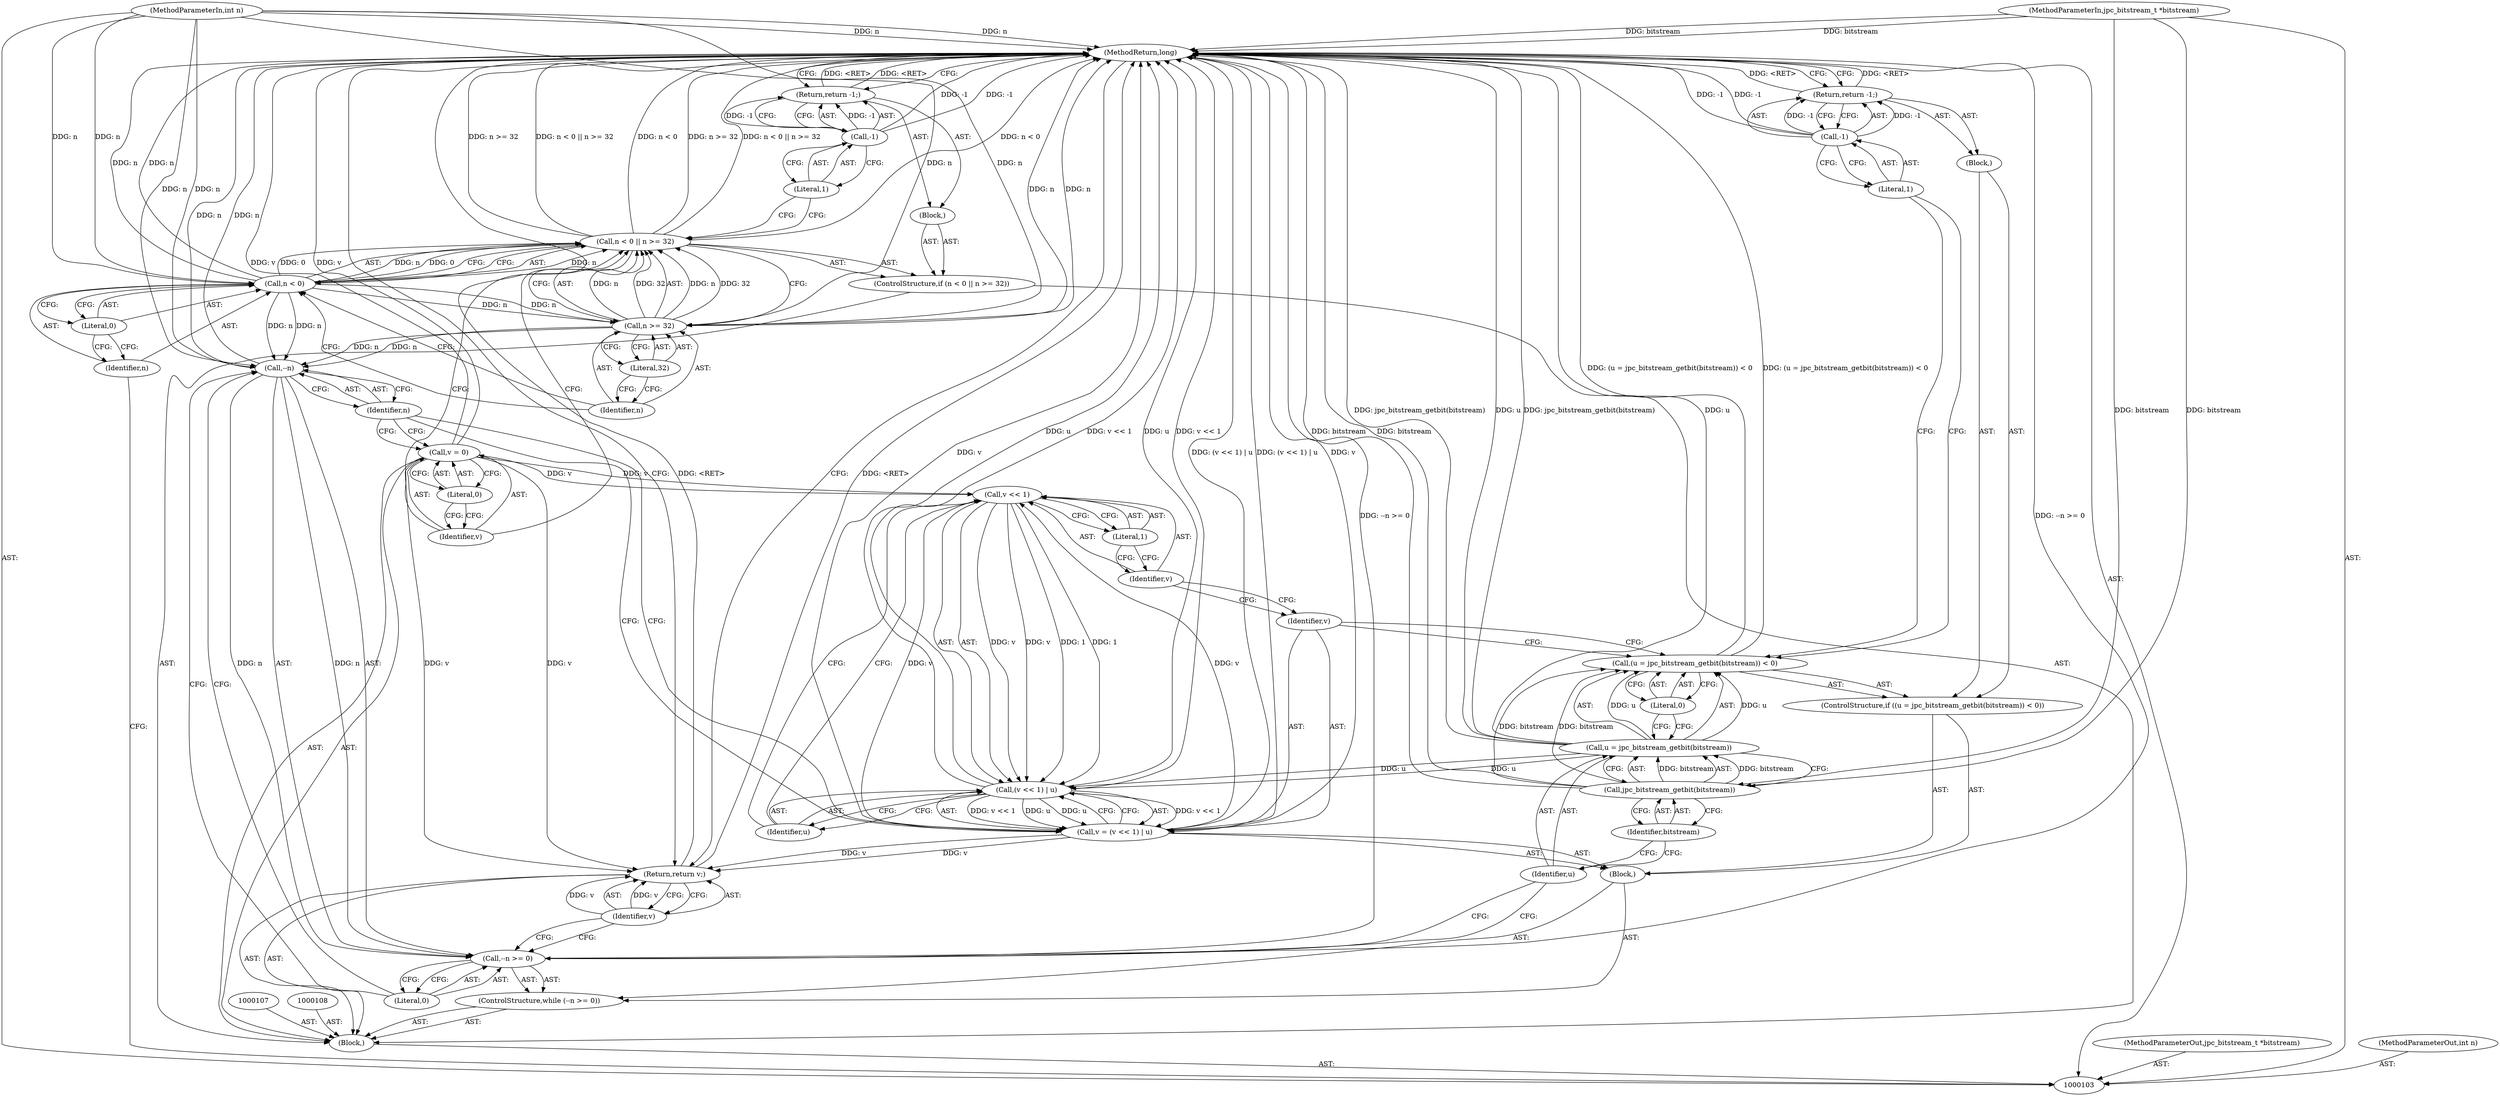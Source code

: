 digraph "0_jasper_1e84674d95353c64e5c4c0e7232ae86fd6ea813b" {
"1000150" [label="(MethodReturn,long)"];
"1000104" [label="(MethodParameterIn,jpc_bitstream_t *bitstream)"];
"1000198" [label="(MethodParameterOut,jpc_bitstream_t *bitstream)"];
"1000105" [label="(MethodParameterIn,int n)"];
"1000199" [label="(MethodParameterOut,int n)"];
"1000120" [label="(Literal,1)"];
"1000118" [label="(Return,return -1;)"];
"1000119" [label="(Call,-1)"];
"1000121" [label="(Call,v = 0)"];
"1000122" [label="(Identifier,v)"];
"1000123" [label="(Literal,0)"];
"1000124" [label="(ControlStructure,while (--n >= 0))"];
"1000127" [label="(Identifier,n)"];
"1000128" [label="(Literal,0)"];
"1000129" [label="(Block,)"];
"1000125" [label="(Call,--n >= 0)"];
"1000126" [label="(Call,--n)"];
"1000134" [label="(Call,jpc_bitstream_getbit(bitstream))"];
"1000130" [label="(ControlStructure,if ((u = jpc_bitstream_getbit(bitstream)) < 0))"];
"1000135" [label="(Identifier,bitstream)"];
"1000136" [label="(Literal,0)"];
"1000137" [label="(Block,)"];
"1000131" [label="(Call,(u = jpc_bitstream_getbit(bitstream)) < 0)"];
"1000132" [label="(Call,u = jpc_bitstream_getbit(bitstream))"];
"1000133" [label="(Identifier,u)"];
"1000139" [label="(Call,-1)"];
"1000140" [label="(Literal,1)"];
"1000138" [label="(Return,return -1;)"];
"1000146" [label="(Literal,1)"];
"1000147" [label="(Identifier,u)"];
"1000141" [label="(Call,v = (v << 1) | u)"];
"1000142" [label="(Identifier,v)"];
"1000143" [label="(Call,(v << 1) | u)"];
"1000144" [label="(Call,v << 1)"];
"1000145" [label="(Identifier,v)"];
"1000106" [label="(Block,)"];
"1000148" [label="(Return,return v;)"];
"1000149" [label="(Identifier,v)"];
"1000109" [label="(ControlStructure,if (n < 0 || n >= 32))"];
"1000114" [label="(Call,n >= 32)"];
"1000115" [label="(Identifier,n)"];
"1000116" [label="(Literal,32)"];
"1000117" [label="(Block,)"];
"1000110" [label="(Call,n < 0 || n >= 32)"];
"1000111" [label="(Call,n < 0)"];
"1000112" [label="(Identifier,n)"];
"1000113" [label="(Literal,0)"];
"1000150" -> "1000103"  [label="AST: "];
"1000150" -> "1000118"  [label="CFG: "];
"1000150" -> "1000138"  [label="CFG: "];
"1000150" -> "1000148"  [label="CFG: "];
"1000148" -> "1000150"  [label="DDG: <RET>"];
"1000118" -> "1000150"  [label="DDG: <RET>"];
"1000138" -> "1000150"  [label="DDG: <RET>"];
"1000141" -> "1000150"  [label="DDG: v"];
"1000141" -> "1000150"  [label="DDG: (v << 1) | u"];
"1000125" -> "1000150"  [label="DDG: --n >= 0"];
"1000104" -> "1000150"  [label="DDG: bitstream"];
"1000105" -> "1000150"  [label="DDG: n"];
"1000110" -> "1000150"  [label="DDG: n >= 32"];
"1000110" -> "1000150"  [label="DDG: n < 0 || n >= 32"];
"1000110" -> "1000150"  [label="DDG: n < 0"];
"1000126" -> "1000150"  [label="DDG: n"];
"1000119" -> "1000150"  [label="DDG: -1"];
"1000131" -> "1000150"  [label="DDG: (u = jpc_bitstream_getbit(bitstream)) < 0"];
"1000139" -> "1000150"  [label="DDG: -1"];
"1000143" -> "1000150"  [label="DDG: v << 1"];
"1000143" -> "1000150"  [label="DDG: u"];
"1000132" -> "1000150"  [label="DDG: jpc_bitstream_getbit(bitstream)"];
"1000132" -> "1000150"  [label="DDG: u"];
"1000114" -> "1000150"  [label="DDG: n"];
"1000111" -> "1000150"  [label="DDG: n"];
"1000134" -> "1000150"  [label="DDG: bitstream"];
"1000121" -> "1000150"  [label="DDG: v"];
"1000104" -> "1000103"  [label="AST: "];
"1000104" -> "1000150"  [label="DDG: bitstream"];
"1000104" -> "1000134"  [label="DDG: bitstream"];
"1000198" -> "1000103"  [label="AST: "];
"1000105" -> "1000103"  [label="AST: "];
"1000105" -> "1000150"  [label="DDG: n"];
"1000105" -> "1000111"  [label="DDG: n"];
"1000105" -> "1000114"  [label="DDG: n"];
"1000105" -> "1000126"  [label="DDG: n"];
"1000199" -> "1000103"  [label="AST: "];
"1000120" -> "1000119"  [label="AST: "];
"1000120" -> "1000110"  [label="CFG: "];
"1000119" -> "1000120"  [label="CFG: "];
"1000118" -> "1000117"  [label="AST: "];
"1000118" -> "1000119"  [label="CFG: "];
"1000119" -> "1000118"  [label="AST: "];
"1000150" -> "1000118"  [label="CFG: "];
"1000118" -> "1000150"  [label="DDG: <RET>"];
"1000119" -> "1000118"  [label="DDG: -1"];
"1000119" -> "1000118"  [label="AST: "];
"1000119" -> "1000120"  [label="CFG: "];
"1000120" -> "1000119"  [label="AST: "];
"1000118" -> "1000119"  [label="CFG: "];
"1000119" -> "1000150"  [label="DDG: -1"];
"1000119" -> "1000118"  [label="DDG: -1"];
"1000121" -> "1000106"  [label="AST: "];
"1000121" -> "1000123"  [label="CFG: "];
"1000122" -> "1000121"  [label="AST: "];
"1000123" -> "1000121"  [label="AST: "];
"1000127" -> "1000121"  [label="CFG: "];
"1000121" -> "1000150"  [label="DDG: v"];
"1000121" -> "1000144"  [label="DDG: v"];
"1000121" -> "1000148"  [label="DDG: v"];
"1000122" -> "1000121"  [label="AST: "];
"1000122" -> "1000110"  [label="CFG: "];
"1000123" -> "1000122"  [label="CFG: "];
"1000123" -> "1000121"  [label="AST: "];
"1000123" -> "1000122"  [label="CFG: "];
"1000121" -> "1000123"  [label="CFG: "];
"1000124" -> "1000106"  [label="AST: "];
"1000125" -> "1000124"  [label="AST: "];
"1000129" -> "1000124"  [label="AST: "];
"1000127" -> "1000126"  [label="AST: "];
"1000127" -> "1000141"  [label="CFG: "];
"1000127" -> "1000121"  [label="CFG: "];
"1000126" -> "1000127"  [label="CFG: "];
"1000128" -> "1000125"  [label="AST: "];
"1000128" -> "1000126"  [label="CFG: "];
"1000125" -> "1000128"  [label="CFG: "];
"1000129" -> "1000124"  [label="AST: "];
"1000130" -> "1000129"  [label="AST: "];
"1000141" -> "1000129"  [label="AST: "];
"1000125" -> "1000124"  [label="AST: "];
"1000125" -> "1000128"  [label="CFG: "];
"1000126" -> "1000125"  [label="AST: "];
"1000128" -> "1000125"  [label="AST: "];
"1000133" -> "1000125"  [label="CFG: "];
"1000149" -> "1000125"  [label="CFG: "];
"1000125" -> "1000150"  [label="DDG: --n >= 0"];
"1000126" -> "1000125"  [label="DDG: n"];
"1000126" -> "1000125"  [label="AST: "];
"1000126" -> "1000127"  [label="CFG: "];
"1000127" -> "1000126"  [label="AST: "];
"1000128" -> "1000126"  [label="CFG: "];
"1000126" -> "1000150"  [label="DDG: n"];
"1000126" -> "1000125"  [label="DDG: n"];
"1000114" -> "1000126"  [label="DDG: n"];
"1000111" -> "1000126"  [label="DDG: n"];
"1000105" -> "1000126"  [label="DDG: n"];
"1000134" -> "1000132"  [label="AST: "];
"1000134" -> "1000135"  [label="CFG: "];
"1000135" -> "1000134"  [label="AST: "];
"1000132" -> "1000134"  [label="CFG: "];
"1000134" -> "1000150"  [label="DDG: bitstream"];
"1000134" -> "1000131"  [label="DDG: bitstream"];
"1000134" -> "1000132"  [label="DDG: bitstream"];
"1000104" -> "1000134"  [label="DDG: bitstream"];
"1000130" -> "1000129"  [label="AST: "];
"1000131" -> "1000130"  [label="AST: "];
"1000137" -> "1000130"  [label="AST: "];
"1000135" -> "1000134"  [label="AST: "];
"1000135" -> "1000133"  [label="CFG: "];
"1000134" -> "1000135"  [label="CFG: "];
"1000136" -> "1000131"  [label="AST: "];
"1000136" -> "1000132"  [label="CFG: "];
"1000131" -> "1000136"  [label="CFG: "];
"1000137" -> "1000130"  [label="AST: "];
"1000138" -> "1000137"  [label="AST: "];
"1000131" -> "1000130"  [label="AST: "];
"1000131" -> "1000136"  [label="CFG: "];
"1000132" -> "1000131"  [label="AST: "];
"1000136" -> "1000131"  [label="AST: "];
"1000140" -> "1000131"  [label="CFG: "];
"1000142" -> "1000131"  [label="CFG: "];
"1000131" -> "1000150"  [label="DDG: (u = jpc_bitstream_getbit(bitstream)) < 0"];
"1000132" -> "1000131"  [label="DDG: u"];
"1000134" -> "1000131"  [label="DDG: bitstream"];
"1000132" -> "1000131"  [label="AST: "];
"1000132" -> "1000134"  [label="CFG: "];
"1000133" -> "1000132"  [label="AST: "];
"1000134" -> "1000132"  [label="AST: "];
"1000136" -> "1000132"  [label="CFG: "];
"1000132" -> "1000150"  [label="DDG: jpc_bitstream_getbit(bitstream)"];
"1000132" -> "1000150"  [label="DDG: u"];
"1000132" -> "1000131"  [label="DDG: u"];
"1000134" -> "1000132"  [label="DDG: bitstream"];
"1000132" -> "1000143"  [label="DDG: u"];
"1000133" -> "1000132"  [label="AST: "];
"1000133" -> "1000125"  [label="CFG: "];
"1000135" -> "1000133"  [label="CFG: "];
"1000139" -> "1000138"  [label="AST: "];
"1000139" -> "1000140"  [label="CFG: "];
"1000140" -> "1000139"  [label="AST: "];
"1000138" -> "1000139"  [label="CFG: "];
"1000139" -> "1000150"  [label="DDG: -1"];
"1000139" -> "1000138"  [label="DDG: -1"];
"1000140" -> "1000139"  [label="AST: "];
"1000140" -> "1000131"  [label="CFG: "];
"1000139" -> "1000140"  [label="CFG: "];
"1000138" -> "1000137"  [label="AST: "];
"1000138" -> "1000139"  [label="CFG: "];
"1000139" -> "1000138"  [label="AST: "];
"1000150" -> "1000138"  [label="CFG: "];
"1000138" -> "1000150"  [label="DDG: <RET>"];
"1000139" -> "1000138"  [label="DDG: -1"];
"1000146" -> "1000144"  [label="AST: "];
"1000146" -> "1000145"  [label="CFG: "];
"1000144" -> "1000146"  [label="CFG: "];
"1000147" -> "1000143"  [label="AST: "];
"1000147" -> "1000144"  [label="CFG: "];
"1000143" -> "1000147"  [label="CFG: "];
"1000141" -> "1000129"  [label="AST: "];
"1000141" -> "1000143"  [label="CFG: "];
"1000142" -> "1000141"  [label="AST: "];
"1000143" -> "1000141"  [label="AST: "];
"1000127" -> "1000141"  [label="CFG: "];
"1000141" -> "1000150"  [label="DDG: v"];
"1000141" -> "1000150"  [label="DDG: (v << 1) | u"];
"1000143" -> "1000141"  [label="DDG: v << 1"];
"1000143" -> "1000141"  [label="DDG: u"];
"1000141" -> "1000144"  [label="DDG: v"];
"1000141" -> "1000148"  [label="DDG: v"];
"1000142" -> "1000141"  [label="AST: "];
"1000142" -> "1000131"  [label="CFG: "];
"1000145" -> "1000142"  [label="CFG: "];
"1000143" -> "1000141"  [label="AST: "];
"1000143" -> "1000147"  [label="CFG: "];
"1000144" -> "1000143"  [label="AST: "];
"1000147" -> "1000143"  [label="AST: "];
"1000141" -> "1000143"  [label="CFG: "];
"1000143" -> "1000150"  [label="DDG: v << 1"];
"1000143" -> "1000150"  [label="DDG: u"];
"1000143" -> "1000141"  [label="DDG: v << 1"];
"1000143" -> "1000141"  [label="DDG: u"];
"1000144" -> "1000143"  [label="DDG: v"];
"1000144" -> "1000143"  [label="DDG: 1"];
"1000132" -> "1000143"  [label="DDG: u"];
"1000144" -> "1000143"  [label="AST: "];
"1000144" -> "1000146"  [label="CFG: "];
"1000145" -> "1000144"  [label="AST: "];
"1000146" -> "1000144"  [label="AST: "];
"1000147" -> "1000144"  [label="CFG: "];
"1000144" -> "1000143"  [label="DDG: v"];
"1000144" -> "1000143"  [label="DDG: 1"];
"1000141" -> "1000144"  [label="DDG: v"];
"1000121" -> "1000144"  [label="DDG: v"];
"1000145" -> "1000144"  [label="AST: "];
"1000145" -> "1000142"  [label="CFG: "];
"1000146" -> "1000145"  [label="CFG: "];
"1000106" -> "1000103"  [label="AST: "];
"1000107" -> "1000106"  [label="AST: "];
"1000108" -> "1000106"  [label="AST: "];
"1000109" -> "1000106"  [label="AST: "];
"1000121" -> "1000106"  [label="AST: "];
"1000124" -> "1000106"  [label="AST: "];
"1000148" -> "1000106"  [label="AST: "];
"1000148" -> "1000106"  [label="AST: "];
"1000148" -> "1000149"  [label="CFG: "];
"1000149" -> "1000148"  [label="AST: "];
"1000150" -> "1000148"  [label="CFG: "];
"1000148" -> "1000150"  [label="DDG: <RET>"];
"1000149" -> "1000148"  [label="DDG: v"];
"1000141" -> "1000148"  [label="DDG: v"];
"1000121" -> "1000148"  [label="DDG: v"];
"1000149" -> "1000148"  [label="AST: "];
"1000149" -> "1000125"  [label="CFG: "];
"1000148" -> "1000149"  [label="CFG: "];
"1000149" -> "1000148"  [label="DDG: v"];
"1000109" -> "1000106"  [label="AST: "];
"1000110" -> "1000109"  [label="AST: "];
"1000117" -> "1000109"  [label="AST: "];
"1000114" -> "1000110"  [label="AST: "];
"1000114" -> "1000116"  [label="CFG: "];
"1000115" -> "1000114"  [label="AST: "];
"1000116" -> "1000114"  [label="AST: "];
"1000110" -> "1000114"  [label="CFG: "];
"1000114" -> "1000150"  [label="DDG: n"];
"1000114" -> "1000110"  [label="DDG: n"];
"1000114" -> "1000110"  [label="DDG: 32"];
"1000111" -> "1000114"  [label="DDG: n"];
"1000105" -> "1000114"  [label="DDG: n"];
"1000114" -> "1000126"  [label="DDG: n"];
"1000115" -> "1000114"  [label="AST: "];
"1000115" -> "1000111"  [label="CFG: "];
"1000116" -> "1000115"  [label="CFG: "];
"1000116" -> "1000114"  [label="AST: "];
"1000116" -> "1000115"  [label="CFG: "];
"1000114" -> "1000116"  [label="CFG: "];
"1000117" -> "1000109"  [label="AST: "];
"1000118" -> "1000117"  [label="AST: "];
"1000110" -> "1000109"  [label="AST: "];
"1000110" -> "1000111"  [label="CFG: "];
"1000110" -> "1000114"  [label="CFG: "];
"1000111" -> "1000110"  [label="AST: "];
"1000114" -> "1000110"  [label="AST: "];
"1000120" -> "1000110"  [label="CFG: "];
"1000122" -> "1000110"  [label="CFG: "];
"1000110" -> "1000150"  [label="DDG: n >= 32"];
"1000110" -> "1000150"  [label="DDG: n < 0 || n >= 32"];
"1000110" -> "1000150"  [label="DDG: n < 0"];
"1000111" -> "1000110"  [label="DDG: n"];
"1000111" -> "1000110"  [label="DDG: 0"];
"1000114" -> "1000110"  [label="DDG: n"];
"1000114" -> "1000110"  [label="DDG: 32"];
"1000111" -> "1000110"  [label="AST: "];
"1000111" -> "1000113"  [label="CFG: "];
"1000112" -> "1000111"  [label="AST: "];
"1000113" -> "1000111"  [label="AST: "];
"1000115" -> "1000111"  [label="CFG: "];
"1000110" -> "1000111"  [label="CFG: "];
"1000111" -> "1000150"  [label="DDG: n"];
"1000111" -> "1000110"  [label="DDG: n"];
"1000111" -> "1000110"  [label="DDG: 0"];
"1000105" -> "1000111"  [label="DDG: n"];
"1000111" -> "1000114"  [label="DDG: n"];
"1000111" -> "1000126"  [label="DDG: n"];
"1000112" -> "1000111"  [label="AST: "];
"1000112" -> "1000103"  [label="CFG: "];
"1000113" -> "1000112"  [label="CFG: "];
"1000113" -> "1000111"  [label="AST: "];
"1000113" -> "1000112"  [label="CFG: "];
"1000111" -> "1000113"  [label="CFG: "];
}
